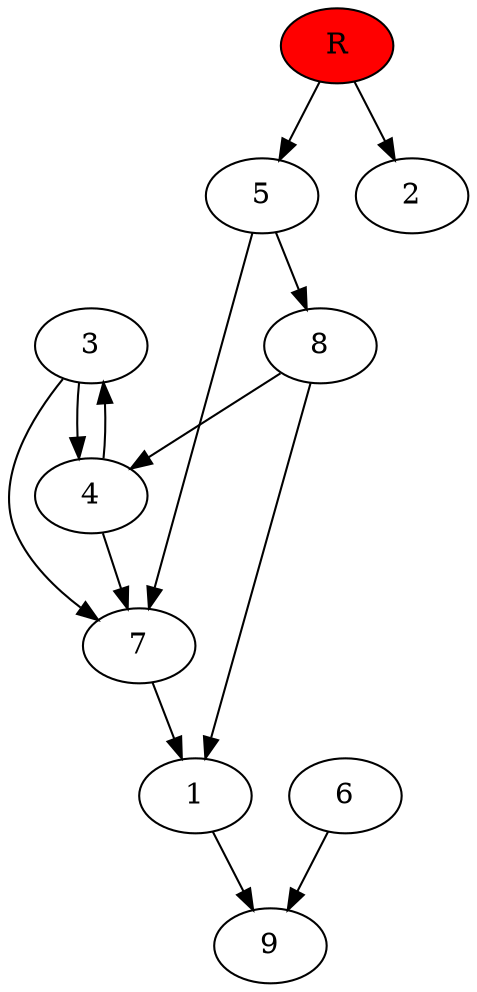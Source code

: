 digraph prb63073 {
	1
	2
	3
	4
	5
	6
	7
	8
	R [fillcolor="#ff0000" style=filled]
	1 -> 9
	3 -> 4
	3 -> 7
	4 -> 3
	4 -> 7
	5 -> 7
	5 -> 8
	6 -> 9
	7 -> 1
	8 -> 1
	8 -> 4
	R -> 2
	R -> 5
}

